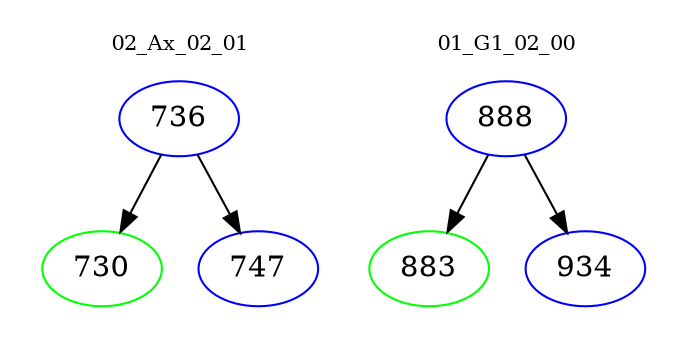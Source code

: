 digraph{
subgraph cluster_0 {
color = white
label = "02_Ax_02_01";
fontsize=10;
T0_736 [label="736", color="blue"]
T0_736 -> T0_730 [color="black"]
T0_730 [label="730", color="green"]
T0_736 -> T0_747 [color="black"]
T0_747 [label="747", color="blue"]
}
subgraph cluster_1 {
color = white
label = "01_G1_02_00";
fontsize=10;
T1_888 [label="888", color="blue"]
T1_888 -> T1_883 [color="black"]
T1_883 [label="883", color="green"]
T1_888 -> T1_934 [color="black"]
T1_934 [label="934", color="blue"]
}
}
